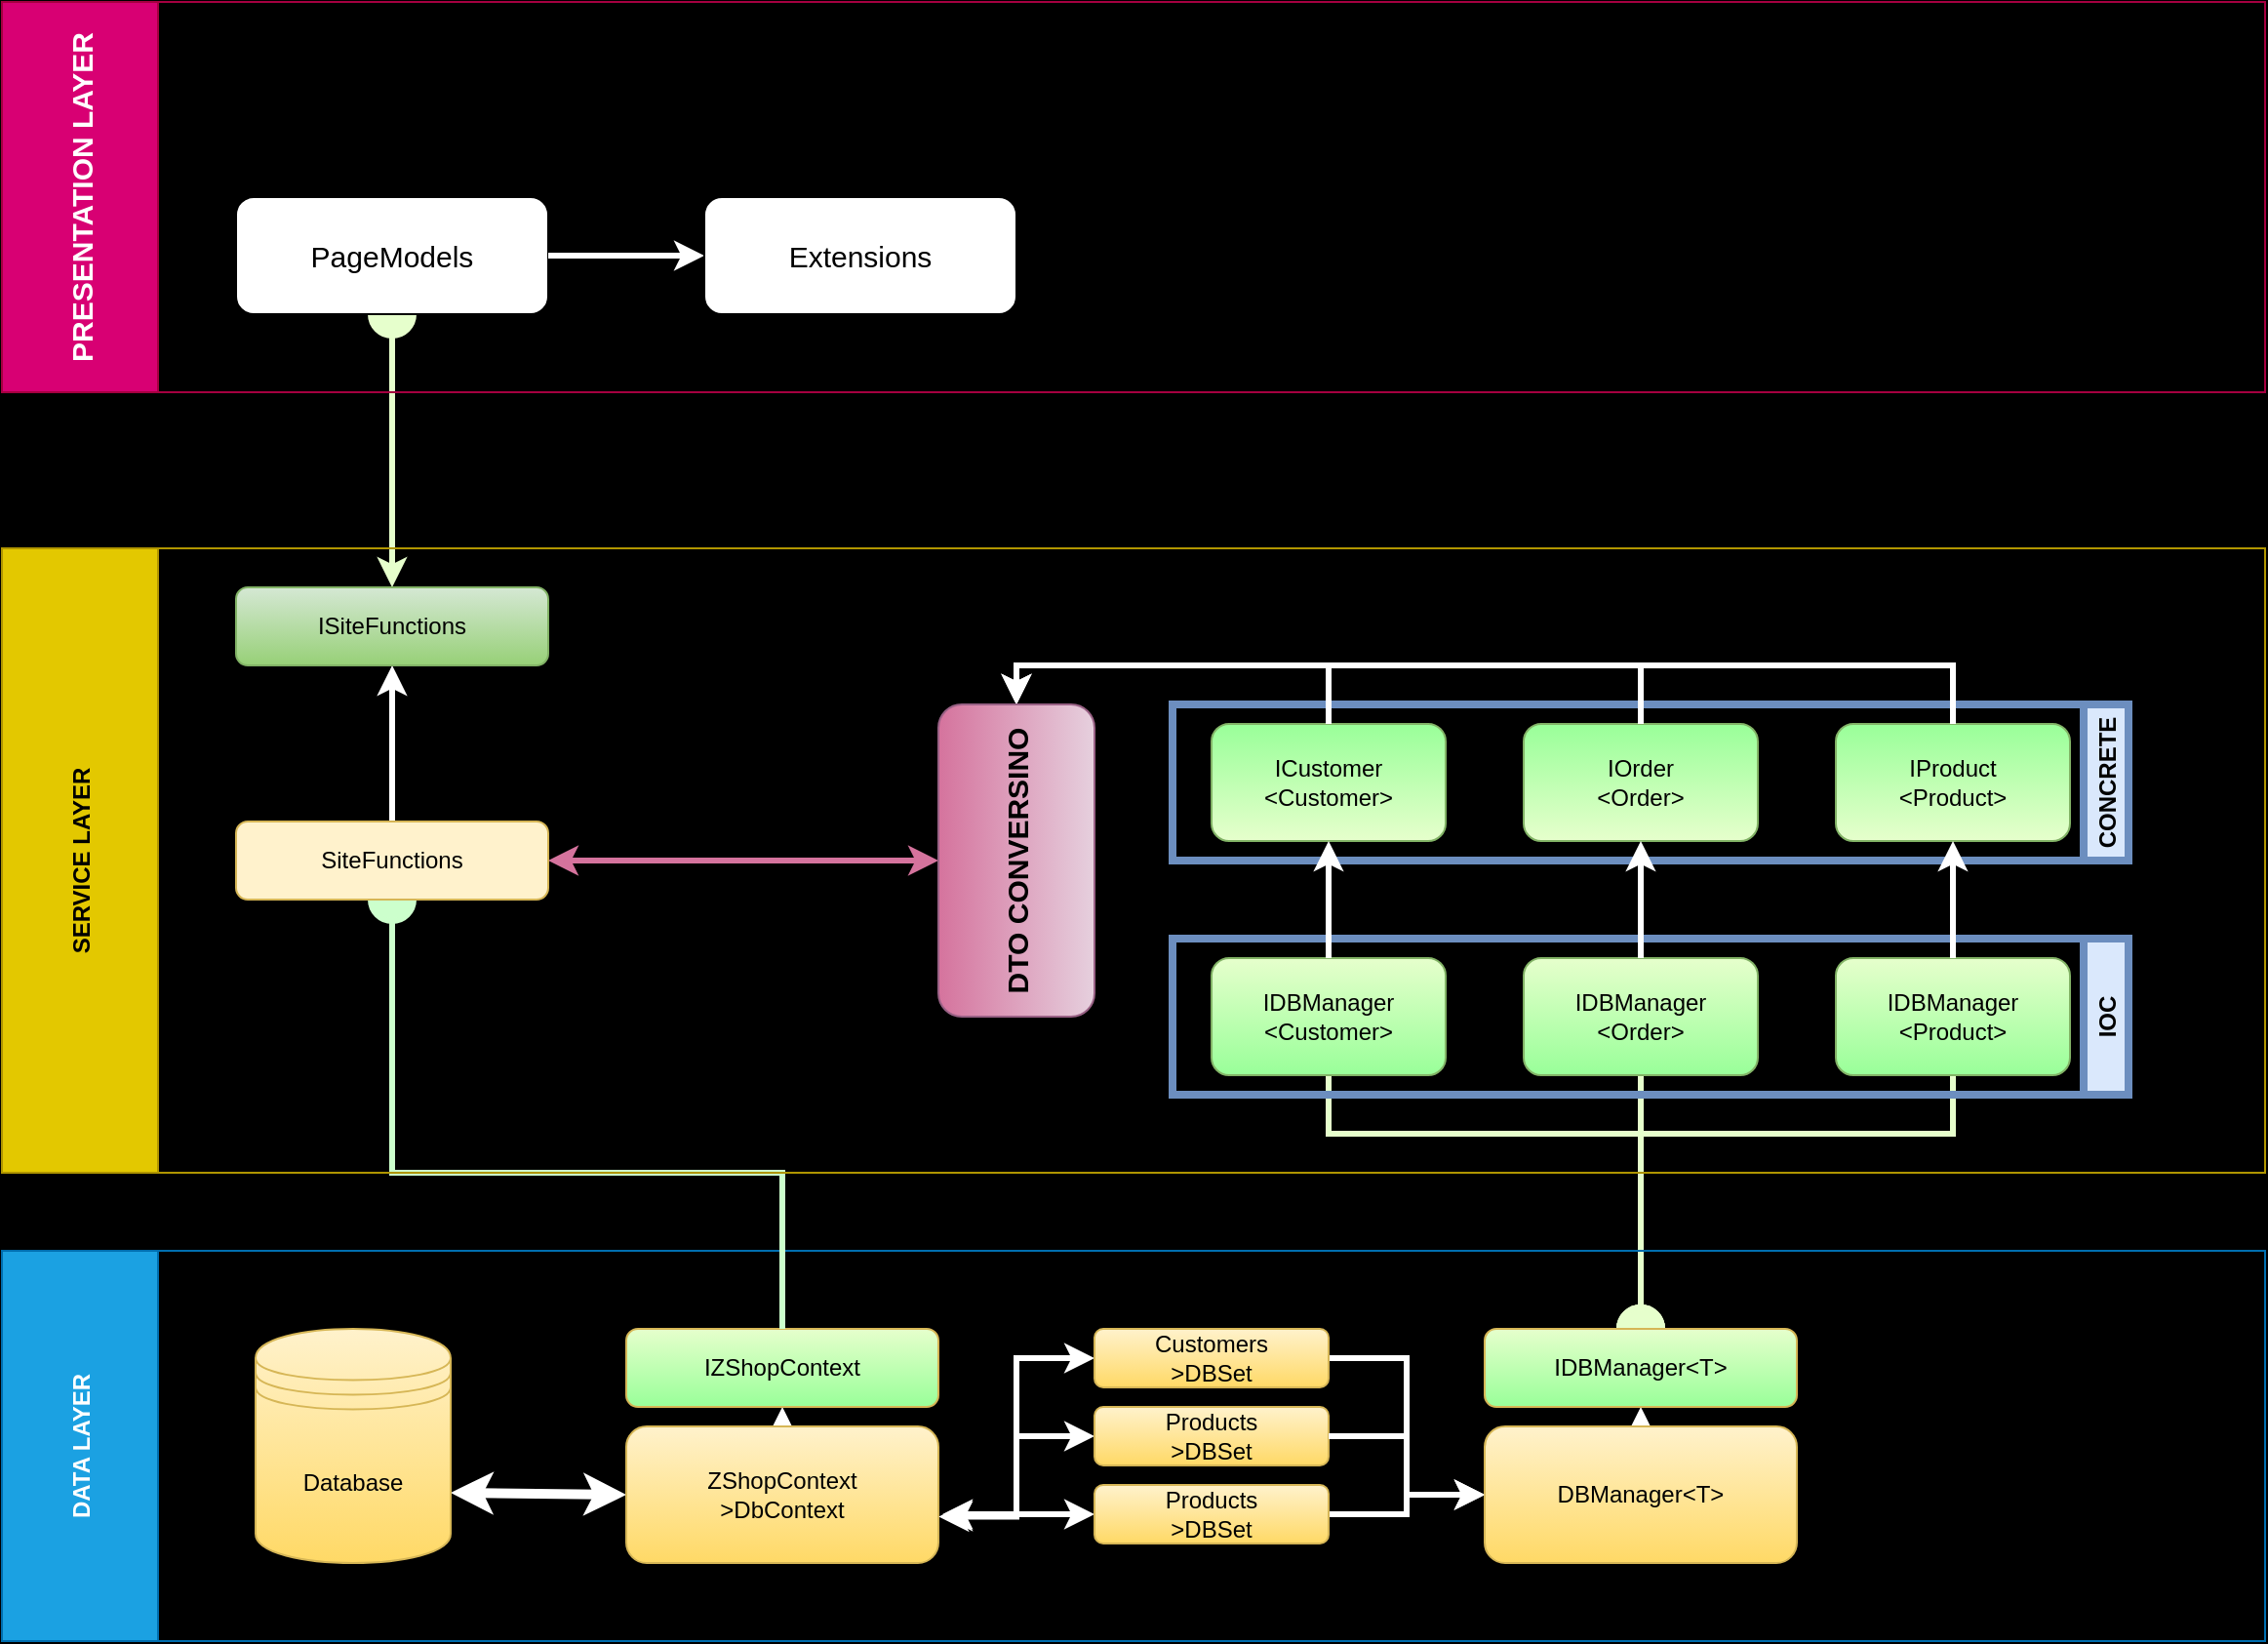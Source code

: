 <mxfile version="15.5.8" type="github">
  <diagram id="DPeEBo3euNkGFmNGFR4v" name="Structure">
    <mxGraphModel dx="1221" dy="664" grid="1" gridSize="10" guides="1" tooltips="1" connect="1" arrows="1" fold="1" page="1" pageScale="1" pageWidth="1169" pageHeight="1654" background="#000000" math="0" shadow="0">
      <root>
        <mxCell id="0" />
        <mxCell id="1" parent="0" />
        <mxCell id="0LmT_5AYzZkV2VTSgiJJ-56" style="edgeStyle=orthogonalEdgeStyle;rounded=0;orthogonalLoop=1;jettySize=auto;html=1;exitX=0.5;exitY=0;exitDx=0;exitDy=0;entryX=0.5;entryY=1;entryDx=0;entryDy=0;fontSize=15;startArrow=classic;startFill=1;endArrow=oval;endFill=1;endSize=22;strokeColor=#E6FFCC;strokeWidth=3;" edge="1" parent="1" source="0LmT_5AYzZkV2VTSgiJJ-27" target="0LmT_5AYzZkV2VTSgiJJ-55">
          <mxGeometry relative="1" as="geometry" />
        </mxCell>
        <mxCell id="0LmT_5AYzZkV2VTSgiJJ-45" style="edgeStyle=orthogonalEdgeStyle;rounded=0;orthogonalLoop=1;jettySize=auto;html=1;exitX=0.5;exitY=1;exitDx=0;exitDy=0;entryX=0.5;entryY=0;entryDx=0;entryDy=0;startArrow=none;startFill=0;strokeColor=#E6FFCC;strokeWidth=3;endArrow=oval;endFill=1;endSize=22;" edge="1" parent="1" source="0LmT_5AYzZkV2VTSgiJJ-36" target="0LmT_5AYzZkV2VTSgiJJ-43">
          <mxGeometry relative="1" as="geometry" />
        </mxCell>
        <mxCell id="0LmT_5AYzZkV2VTSgiJJ-46" style="edgeStyle=orthogonalEdgeStyle;rounded=0;orthogonalLoop=1;jettySize=auto;html=1;exitX=0.5;exitY=1;exitDx=0;exitDy=0;startArrow=none;startFill=0;strokeColor=#E6FFCC;strokeWidth=3;endArrow=oval;endFill=1;endSize=22;" edge="1" parent="1" source="0LmT_5AYzZkV2VTSgiJJ-35">
          <mxGeometry relative="1" as="geometry">
            <mxPoint x="840" y="920" as="targetPoint" />
            <Array as="points">
              <mxPoint x="680" y="820" />
              <mxPoint x="840" y="820" />
            </Array>
          </mxGeometry>
        </mxCell>
        <mxCell id="0LmT_5AYzZkV2VTSgiJJ-47" style="edgeStyle=orthogonalEdgeStyle;rounded=0;orthogonalLoop=1;jettySize=auto;html=1;exitX=0.5;exitY=1;exitDx=0;exitDy=0;startArrow=none;startFill=0;strokeColor=#E6FFCC;strokeWidth=3;endArrow=oval;endFill=1;endSize=22;" edge="1" parent="1" source="0LmT_5AYzZkV2VTSgiJJ-31">
          <mxGeometry relative="1" as="geometry">
            <mxPoint x="840" y="920" as="targetPoint" />
            <Array as="points">
              <mxPoint x="1000" y="820" />
              <mxPoint x="840" y="820" />
            </Array>
          </mxGeometry>
        </mxCell>
        <mxCell id="0LmT_5AYzZkV2VTSgiJJ-5" value="DATA LAYER" style="swimlane;horizontal=0;startSize=80;fillColor=#1ba1e2;strokeColor=#006EAF;fontColor=#ffffff;" vertex="1" parent="1">
          <mxGeometry y="880" width="1160" height="200" as="geometry" />
        </mxCell>
        <mxCell id="0LmT_5AYzZkV2VTSgiJJ-11" style="rounded=0;orthogonalLoop=1;jettySize=auto;html=1;exitX=1;exitY=0.7;exitDx=0;exitDy=0;strokeColor=#FFFFFF;strokeWidth=5;startArrow=classic;startFill=1;entryX=0;entryY=0.5;entryDx=0;entryDy=0;" edge="1" parent="0LmT_5AYzZkV2VTSgiJJ-5" source="0LmT_5AYzZkV2VTSgiJJ-1" target="0LmT_5AYzZkV2VTSgiJJ-6">
          <mxGeometry relative="1" as="geometry">
            <mxPoint x="310" y="124" as="targetPoint" />
          </mxGeometry>
        </mxCell>
        <mxCell id="0LmT_5AYzZkV2VTSgiJJ-1" value="&lt;div&gt;Database&lt;/div&gt;" style="shape=datastore;whiteSpace=wrap;html=1;fillColor=#fff2cc;gradientColor=#ffd966;strokeColor=#d6b656;" vertex="1" parent="0LmT_5AYzZkV2VTSgiJJ-5">
          <mxGeometry x="130" y="40" width="100" height="120" as="geometry" />
        </mxCell>
        <mxCell id="0LmT_5AYzZkV2VTSgiJJ-18" style="edgeStyle=orthogonalEdgeStyle;rounded=0;orthogonalLoop=1;jettySize=auto;html=1;exitX=0.5;exitY=0;exitDx=0;exitDy=0;entryX=0.5;entryY=1;entryDx=0;entryDy=0;startArrow=none;startFill=0;strokeColor=#FFFFFF;strokeWidth=3;" edge="1" parent="0LmT_5AYzZkV2VTSgiJJ-5" source="0LmT_5AYzZkV2VTSgiJJ-6" target="0LmT_5AYzZkV2VTSgiJJ-10">
          <mxGeometry relative="1" as="geometry" />
        </mxCell>
        <mxCell id="0LmT_5AYzZkV2VTSgiJJ-6" value="ZShopContext&lt;br&gt;&amp;gt;DbContext" style="rounded=1;whiteSpace=wrap;html=1;fillColor=#fff2cc;gradientColor=#ffd966;strokeColor=#d6b656;" vertex="1" parent="0LmT_5AYzZkV2VTSgiJJ-5">
          <mxGeometry x="320" y="90" width="160" height="70" as="geometry" />
        </mxCell>
        <mxCell id="0LmT_5AYzZkV2VTSgiJJ-17" style="edgeStyle=orthogonalEdgeStyle;rounded=0;orthogonalLoop=1;jettySize=auto;html=1;exitX=0;exitY=0.5;exitDx=0;exitDy=0;entryX=1.001;entryY=0.661;entryDx=0;entryDy=0;entryPerimeter=0;startArrow=classic;startFill=1;strokeColor=#FFFFFF;strokeWidth=3;" edge="1" parent="0LmT_5AYzZkV2VTSgiJJ-5" source="0LmT_5AYzZkV2VTSgiJJ-7" target="0LmT_5AYzZkV2VTSgiJJ-6">
          <mxGeometry relative="1" as="geometry" />
        </mxCell>
        <mxCell id="0LmT_5AYzZkV2VTSgiJJ-23" style="edgeStyle=orthogonalEdgeStyle;rounded=0;orthogonalLoop=1;jettySize=auto;html=1;exitX=1;exitY=0.5;exitDx=0;exitDy=0;entryX=0;entryY=0.5;entryDx=0;entryDy=0;startArrow=none;startFill=0;strokeColor=#FFFFFF;strokeWidth=3;" edge="1" parent="0LmT_5AYzZkV2VTSgiJJ-5" source="0LmT_5AYzZkV2VTSgiJJ-7" target="0LmT_5AYzZkV2VTSgiJJ-22">
          <mxGeometry relative="1" as="geometry" />
        </mxCell>
        <mxCell id="0LmT_5AYzZkV2VTSgiJJ-7" value="Customers&lt;br&gt;&amp;gt;DBSet" style="rounded=1;whiteSpace=wrap;html=1;fillColor=#fff2cc;gradientColor=#ffd966;strokeColor=#d6b656;" vertex="1" parent="0LmT_5AYzZkV2VTSgiJJ-5">
          <mxGeometry x="560" y="40" width="120" height="30" as="geometry" />
        </mxCell>
        <mxCell id="0LmT_5AYzZkV2VTSgiJJ-15" style="edgeStyle=orthogonalEdgeStyle;rounded=0;orthogonalLoop=1;jettySize=auto;html=1;exitX=0;exitY=0.5;exitDx=0;exitDy=0;entryX=1.013;entryY=0.657;entryDx=0;entryDy=0;entryPerimeter=0;startArrow=classic;startFill=1;strokeColor=#FFFFFF;strokeWidth=3;" edge="1" parent="0LmT_5AYzZkV2VTSgiJJ-5" source="0LmT_5AYzZkV2VTSgiJJ-8" target="0LmT_5AYzZkV2VTSgiJJ-6">
          <mxGeometry relative="1" as="geometry" />
        </mxCell>
        <mxCell id="0LmT_5AYzZkV2VTSgiJJ-8" value="Products&lt;br&gt;&amp;gt;DBSet" style="rounded=1;whiteSpace=wrap;html=1;fillColor=#fff2cc;gradientColor=#ffd966;strokeColor=#d6b656;" vertex="1" parent="0LmT_5AYzZkV2VTSgiJJ-5">
          <mxGeometry x="560" y="80" width="120" height="30" as="geometry" />
        </mxCell>
        <mxCell id="0LmT_5AYzZkV2VTSgiJJ-13" style="edgeStyle=orthogonalEdgeStyle;rounded=0;orthogonalLoop=1;jettySize=auto;html=1;exitX=0;exitY=0.5;exitDx=0;exitDy=0;entryX=1.013;entryY=0.643;entryDx=0;entryDy=0;entryPerimeter=0;startArrow=classic;startFill=1;strokeColor=#FFFFFF;strokeWidth=3;" edge="1" parent="0LmT_5AYzZkV2VTSgiJJ-5" source="0LmT_5AYzZkV2VTSgiJJ-9" target="0LmT_5AYzZkV2VTSgiJJ-6">
          <mxGeometry relative="1" as="geometry" />
        </mxCell>
        <mxCell id="0LmT_5AYzZkV2VTSgiJJ-25" style="edgeStyle=orthogonalEdgeStyle;rounded=0;orthogonalLoop=1;jettySize=auto;html=1;exitX=1;exitY=0.5;exitDx=0;exitDy=0;startArrow=none;startFill=0;strokeColor=#FFFFFF;strokeWidth=3;" edge="1" parent="0LmT_5AYzZkV2VTSgiJJ-5" source="0LmT_5AYzZkV2VTSgiJJ-9" target="0LmT_5AYzZkV2VTSgiJJ-22">
          <mxGeometry relative="1" as="geometry" />
        </mxCell>
        <mxCell id="0LmT_5AYzZkV2VTSgiJJ-9" value="Products&lt;br&gt;&amp;gt;DBSet" style="rounded=1;whiteSpace=wrap;html=1;fillColor=#fff2cc;gradientColor=#ffd966;strokeColor=#d6b656;" vertex="1" parent="0LmT_5AYzZkV2VTSgiJJ-5">
          <mxGeometry x="560" y="120" width="120" height="30" as="geometry" />
        </mxCell>
        <mxCell id="0LmT_5AYzZkV2VTSgiJJ-10" value="IZShopContext" style="rounded=1;whiteSpace=wrap;html=1;fillColor=#E6FFCC;strokeColor=#d6b656;gradientColor=#99FF99;" vertex="1" parent="0LmT_5AYzZkV2VTSgiJJ-5">
          <mxGeometry x="320" y="40" width="160" height="40" as="geometry" />
        </mxCell>
        <mxCell id="0LmT_5AYzZkV2VTSgiJJ-44" style="edgeStyle=orthogonalEdgeStyle;rounded=0;orthogonalLoop=1;jettySize=auto;html=1;exitX=0.5;exitY=0;exitDx=0;exitDy=0;entryX=0.5;entryY=1;entryDx=0;entryDy=0;startArrow=none;startFill=0;strokeColor=#FFFFFF;strokeWidth=3;" edge="1" parent="0LmT_5AYzZkV2VTSgiJJ-5" source="0LmT_5AYzZkV2VTSgiJJ-22" target="0LmT_5AYzZkV2VTSgiJJ-43">
          <mxGeometry relative="1" as="geometry" />
        </mxCell>
        <mxCell id="0LmT_5AYzZkV2VTSgiJJ-22" value="DBManager&amp;lt;T&amp;gt;" style="rounded=1;whiteSpace=wrap;html=1;fillColor=#fff2cc;gradientColor=#ffd966;strokeColor=#d6b656;" vertex="1" parent="0LmT_5AYzZkV2VTSgiJJ-5">
          <mxGeometry x="760" y="90" width="160" height="70" as="geometry" />
        </mxCell>
        <mxCell id="0LmT_5AYzZkV2VTSgiJJ-24" style="edgeStyle=orthogonalEdgeStyle;rounded=0;orthogonalLoop=1;jettySize=auto;html=1;exitX=1;exitY=0.5;exitDx=0;exitDy=0;startArrow=none;startFill=0;strokeColor=#FFFFFF;strokeWidth=3;entryX=0;entryY=0.5;entryDx=0;entryDy=0;" edge="1" parent="0LmT_5AYzZkV2VTSgiJJ-5" source="0LmT_5AYzZkV2VTSgiJJ-8" target="0LmT_5AYzZkV2VTSgiJJ-22">
          <mxGeometry relative="1" as="geometry">
            <mxPoint x="760" y="100.0" as="targetPoint" />
          </mxGeometry>
        </mxCell>
        <object label="IDBManager&amp;lt;T&amp;gt;" Create="bool Create(T model)" Retrieve="T Retrieve(object id)" Update="bool Update(T model)" Delete="bool Delete(T model)" Table="get; IQueryable&lt;T&gt;" id="0LmT_5AYzZkV2VTSgiJJ-43">
          <mxCell style="rounded=1;whiteSpace=wrap;html=1;fillColor=#E6FFCC;strokeColor=#d6b656;gradientColor=#99FF99;" vertex="1" parent="0LmT_5AYzZkV2VTSgiJJ-5">
            <mxGeometry x="760" y="40" width="160" height="40" as="geometry" />
          </mxCell>
        </object>
        <mxCell id="0LmT_5AYzZkV2VTSgiJJ-19" style="edgeStyle=orthogonalEdgeStyle;rounded=0;orthogonalLoop=1;jettySize=auto;html=1;exitX=0.5;exitY=0;exitDx=0;exitDy=0;startArrow=none;startFill=0;strokeColor=#CCFFCC;strokeWidth=3;entryX=0.5;entryY=1;entryDx=0;entryDy=0;endArrow=oval;endFill=1;endSize=22;" edge="1" parent="1" source="0LmT_5AYzZkV2VTSgiJJ-10" target="0LmT_5AYzZkV2VTSgiJJ-26">
          <mxGeometry relative="1" as="geometry">
            <mxPoint x="400.143" y="840" as="targetPoint" />
            <Array as="points">
              <mxPoint x="400" y="840" />
              <mxPoint x="200" y="840" />
            </Array>
          </mxGeometry>
        </mxCell>
        <object label="SERVICE LAYER" GetCustomers="IQueryable&lt;Customer&gt;" Create="bool Create(Customer)" Retrieve="Customer Retrieve(int id)" Update="bool Update(Customer)" Delete="bool Delete(Customer)" id="0LmT_5AYzZkV2VTSgiJJ-21">
          <mxCell style="swimlane;horizontal=0;startSize=80;fillColor=#e3c800;fontColor=#000000;strokeColor=#B09500;fontSize=12;" vertex="1" parent="1">
            <mxGeometry y="520" width="1160" height="320" as="geometry" />
          </mxCell>
        </object>
        <mxCell id="0LmT_5AYzZkV2VTSgiJJ-60" value="IOC" style="swimlane;horizontal=0;fontSize=12;fillColor=#dae8fc;gradientDirection=north;flipH=1;strokeColor=#6c8ebf;strokeWidth=4;" vertex="1" parent="0LmT_5AYzZkV2VTSgiJJ-21">
          <mxGeometry x="600" y="200" width="490" height="80" as="geometry" />
        </mxCell>
        <mxCell id="0LmT_5AYzZkV2VTSgiJJ-61" value="CONCRETE" style="swimlane;horizontal=0;fontSize=12;fillColor=#dae8fc;gradientDirection=north;flipH=1;strokeColor=#6c8ebf;strokeWidth=4;" vertex="1" parent="0LmT_5AYzZkV2VTSgiJJ-21">
          <mxGeometry x="600" y="80" width="490" height="80" as="geometry" />
        </mxCell>
        <mxCell id="0LmT_5AYzZkV2VTSgiJJ-28" style="edgeStyle=orthogonalEdgeStyle;rounded=0;orthogonalLoop=1;jettySize=auto;html=1;exitX=0.5;exitY=0;exitDx=0;exitDy=0;entryX=0.5;entryY=1;entryDx=0;entryDy=0;startArrow=none;startFill=0;strokeColor=#FFFFFF;strokeWidth=3;" edge="1" parent="0LmT_5AYzZkV2VTSgiJJ-21" source="0LmT_5AYzZkV2VTSgiJJ-26" target="0LmT_5AYzZkV2VTSgiJJ-27">
          <mxGeometry relative="1" as="geometry" />
        </mxCell>
        <mxCell id="0LmT_5AYzZkV2VTSgiJJ-49" style="edgeStyle=orthogonalEdgeStyle;rounded=0;orthogonalLoop=1;jettySize=auto;html=1;exitX=1;exitY=0.5;exitDx=0;exitDy=0;entryX=0.5;entryY=0;entryDx=0;entryDy=0;fontSize=15;startArrow=classic;startFill=1;strokeColor=#D5739D;strokeWidth=3;fillColor=#f8cecc;" edge="1" parent="0LmT_5AYzZkV2VTSgiJJ-21" source="0LmT_5AYzZkV2VTSgiJJ-26" target="0LmT_5AYzZkV2VTSgiJJ-48">
          <mxGeometry relative="1" as="geometry" />
        </mxCell>
        <mxCell id="0LmT_5AYzZkV2VTSgiJJ-26" value="SiteFunctions" style="rounded=1;whiteSpace=wrap;html=1;fillColor=#fff2cc;strokeColor=#d6b656;" vertex="1" parent="0LmT_5AYzZkV2VTSgiJJ-21">
          <mxGeometry x="120" y="140" width="160" height="40" as="geometry" />
        </mxCell>
        <mxCell id="0LmT_5AYzZkV2VTSgiJJ-27" value="ISiteFunctions" style="rounded=1;whiteSpace=wrap;html=1;fillColor=#d5e8d4;gradientColor=#97d077;strokeColor=#82b366;" vertex="1" parent="0LmT_5AYzZkV2VTSgiJJ-21">
          <mxGeometry x="120" y="20" width="160" height="40" as="geometry" />
        </mxCell>
        <object label="&lt;div&gt;IDBManager&lt;/div&gt;&lt;div&gt;&amp;lt;Product&amp;gt;&lt;/div&gt;" IQueryable="IQueryable&lt;Product&gt;" Create="bool Create(Product)" Retrieve="Product Retrieve(id)" Update="bool Update(Product)" Delete="bool Delete(Product)" id="0LmT_5AYzZkV2VTSgiJJ-31">
          <mxCell style="rounded=1;whiteSpace=wrap;html=1;fillColor=#E6FFCC;strokeColor=#82b366;gradientColor=#99FF99;" vertex="1" parent="0LmT_5AYzZkV2VTSgiJJ-21">
            <mxGeometry x="940" y="210" width="120" height="60" as="geometry" />
          </mxCell>
        </object>
        <mxCell id="0LmT_5AYzZkV2VTSgiJJ-39" value="&lt;div&gt;IProduct&lt;/div&gt;&lt;div&gt;&amp;lt;Product&amp;gt;&lt;/div&gt;" style="rounded=1;whiteSpace=wrap;html=1;fillColor=#E6FFCC;strokeColor=#82b366;gradientColor=#99FF99;gradientDirection=north;" vertex="1" parent="0LmT_5AYzZkV2VTSgiJJ-21">
          <mxGeometry x="940" y="90" width="120" height="60" as="geometry" />
        </mxCell>
        <object label="&lt;div&gt;IDBManager&lt;/div&gt;&lt;div&gt;&amp;lt;Order&amp;gt;&lt;/div&gt;" IQueryable="IQueryable&lt;Order&gt;" Create="bool Create(Order)" Retrieve="Order Retrieve(id)" Update="bool Update(Order&gt;" Delete="bool Delete(Order)" id="0LmT_5AYzZkV2VTSgiJJ-36">
          <mxCell style="rounded=1;whiteSpace=wrap;html=1;fillColor=#E6FFCC;strokeColor=#82b366;gradientColor=#99FF99;" vertex="1" parent="0LmT_5AYzZkV2VTSgiJJ-21">
            <mxGeometry x="780" y="210" width="120" height="60" as="geometry" />
          </mxCell>
        </object>
        <mxCell id="0LmT_5AYzZkV2VTSgiJJ-38" value="&lt;div&gt;IOrder&lt;/div&gt;&lt;div&gt;&amp;lt;Order&amp;gt;&lt;/div&gt;" style="rounded=1;whiteSpace=wrap;html=1;fillColor=#E6FFCC;strokeColor=#82b366;gradientColor=#99FF99;gradientDirection=north;" vertex="1" parent="0LmT_5AYzZkV2VTSgiJJ-21">
          <mxGeometry x="780" y="90" width="120" height="60" as="geometry" />
        </mxCell>
        <object label="&lt;div&gt;IDBManager&lt;/div&gt;&lt;div&gt;&amp;lt;Customer&amp;gt;&lt;/div&gt;" GetCustomers="IQueryable&lt;Customer&gt;" Create="bool Create(Customer)" Retrieve="Customer Retrieve(int id)" Update="bool Update(Customer)" Delete="bool Delete(Customer)" id="0LmT_5AYzZkV2VTSgiJJ-35">
          <mxCell style="rounded=1;whiteSpace=wrap;html=1;fillColor=#E6FFCC;strokeColor=#82b366;gradientColor=#99FF99;" vertex="1" parent="0LmT_5AYzZkV2VTSgiJJ-21">
            <mxGeometry x="620" y="210" width="120" height="60" as="geometry" />
          </mxCell>
        </object>
        <mxCell id="0LmT_5AYzZkV2VTSgiJJ-37" value="&lt;div&gt;ICustomer&lt;/div&gt;&lt;div&gt;&amp;lt;Customer&amp;gt;&lt;/div&gt;" style="rounded=1;whiteSpace=wrap;html=1;fillColor=#E6FFCC;strokeColor=#82b366;gradientDirection=north;gradientColor=#99FF99;" vertex="1" parent="0LmT_5AYzZkV2VTSgiJJ-21">
          <mxGeometry x="620" y="90" width="120" height="60" as="geometry" />
        </mxCell>
        <mxCell id="0LmT_5AYzZkV2VTSgiJJ-40" style="edgeStyle=orthogonalEdgeStyle;rounded=0;orthogonalLoop=1;jettySize=auto;html=1;exitX=0.5;exitY=0;exitDx=0;exitDy=0;entryX=0.5;entryY=1;entryDx=0;entryDy=0;startArrow=none;startFill=0;strokeColor=#FFFFFF;strokeWidth=3;" edge="1" parent="0LmT_5AYzZkV2VTSgiJJ-21" source="0LmT_5AYzZkV2VTSgiJJ-31" target="0LmT_5AYzZkV2VTSgiJJ-39">
          <mxGeometry relative="1" as="geometry" />
        </mxCell>
        <mxCell id="0LmT_5AYzZkV2VTSgiJJ-41" style="edgeStyle=orthogonalEdgeStyle;rounded=0;orthogonalLoop=1;jettySize=auto;html=1;exitX=0.5;exitY=0;exitDx=0;exitDy=0;entryX=0.5;entryY=1;entryDx=0;entryDy=0;startArrow=none;startFill=0;strokeColor=#FFFFFF;strokeWidth=3;" edge="1" parent="0LmT_5AYzZkV2VTSgiJJ-21" source="0LmT_5AYzZkV2VTSgiJJ-36" target="0LmT_5AYzZkV2VTSgiJJ-38">
          <mxGeometry relative="1" as="geometry" />
        </mxCell>
        <mxCell id="0LmT_5AYzZkV2VTSgiJJ-42" style="edgeStyle=orthogonalEdgeStyle;rounded=0;orthogonalLoop=1;jettySize=auto;html=1;exitX=0.5;exitY=0;exitDx=0;exitDy=0;entryX=0.5;entryY=1;entryDx=0;entryDy=0;startArrow=none;startFill=0;strokeColor=#FFFFFF;strokeWidth=3;" edge="1" parent="0LmT_5AYzZkV2VTSgiJJ-21" source="0LmT_5AYzZkV2VTSgiJJ-35" target="0LmT_5AYzZkV2VTSgiJJ-37">
          <mxGeometry relative="1" as="geometry" />
        </mxCell>
        <mxCell id="0LmT_5AYzZkV2VTSgiJJ-50" style="edgeStyle=orthogonalEdgeStyle;rounded=0;orthogonalLoop=1;jettySize=auto;html=1;exitX=1;exitY=0.5;exitDx=0;exitDy=0;entryX=0.5;entryY=0;entryDx=0;entryDy=0;fontSize=15;startArrow=classic;startFill=1;strokeColor=#FFFFFF;strokeWidth=3;endArrow=none;endFill=0;" edge="1" parent="0LmT_5AYzZkV2VTSgiJJ-21" source="0LmT_5AYzZkV2VTSgiJJ-48" target="0LmT_5AYzZkV2VTSgiJJ-37">
          <mxGeometry relative="1" as="geometry" />
        </mxCell>
        <mxCell id="0LmT_5AYzZkV2VTSgiJJ-52" style="edgeStyle=orthogonalEdgeStyle;rounded=0;orthogonalLoop=1;jettySize=auto;html=1;exitX=1;exitY=0.5;exitDx=0;exitDy=0;entryX=0.5;entryY=0;entryDx=0;entryDy=0;fontSize=15;startArrow=classic;startFill=1;endArrow=none;endFill=0;strokeColor=#FFFFFF;strokeWidth=3;" edge="1" parent="0LmT_5AYzZkV2VTSgiJJ-21" source="0LmT_5AYzZkV2VTSgiJJ-48" target="0LmT_5AYzZkV2VTSgiJJ-38">
          <mxGeometry relative="1" as="geometry" />
        </mxCell>
        <mxCell id="0LmT_5AYzZkV2VTSgiJJ-53" style="edgeStyle=orthogonalEdgeStyle;rounded=0;orthogonalLoop=1;jettySize=auto;html=1;exitX=1;exitY=0.5;exitDx=0;exitDy=0;entryX=0.5;entryY=0;entryDx=0;entryDy=0;fontSize=15;startArrow=classic;startFill=1;endArrow=none;endFill=0;strokeColor=#FFFFFF;strokeWidth=3;" edge="1" parent="0LmT_5AYzZkV2VTSgiJJ-21" source="0LmT_5AYzZkV2VTSgiJJ-48" target="0LmT_5AYzZkV2VTSgiJJ-39">
          <mxGeometry relative="1" as="geometry" />
        </mxCell>
        <mxCell id="0LmT_5AYzZkV2VTSgiJJ-48" value="DTO CONVERSINO" style="rounded=1;whiteSpace=wrap;html=1;gradientDirection=north;direction=east;portConstraintRotation=0;rotation=-90;fillColor=#e6d0de;gradientColor=#d5739d;strokeColor=#996185;fontStyle=1;fontSize=15;" vertex="1" parent="0LmT_5AYzZkV2VTSgiJJ-21">
          <mxGeometry x="440" y="120" width="160" height="80" as="geometry" />
        </mxCell>
        <mxCell id="0LmT_5AYzZkV2VTSgiJJ-54" value="PRESENTATION LAYER" style="swimlane;horizontal=0;fontSize=15;fillColor=#d80073;gradientDirection=north;startSize=80;strokeColor=#A50040;fontColor=#ffffff;" vertex="1" parent="1">
          <mxGeometry y="240" width="1160" height="200" as="geometry" />
        </mxCell>
        <object label="PageModels" Dependency="ISiteFunctions" id="0LmT_5AYzZkV2VTSgiJJ-55">
          <mxCell style="rounded=1;whiteSpace=wrap;html=1;fontSize=15;gradientDirection=north;" vertex="1" parent="0LmT_5AYzZkV2VTSgiJJ-54">
            <mxGeometry x="120" y="100" width="160" height="60" as="geometry" />
          </mxCell>
        </object>
        <mxCell id="0LmT_5AYzZkV2VTSgiJJ-58" style="edgeStyle=orthogonalEdgeStyle;rounded=0;orthogonalLoop=1;jettySize=auto;html=1;exitX=0;exitY=0.5;exitDx=0;exitDy=0;entryX=1;entryY=0.5;entryDx=0;entryDy=0;fontSize=15;startArrow=classic;startFill=1;endArrow=none;endFill=0;endSize=6;strokeColor=#FFFFFF;strokeWidth=3;" edge="1" parent="0LmT_5AYzZkV2VTSgiJJ-54" source="0LmT_5AYzZkV2VTSgiJJ-57" target="0LmT_5AYzZkV2VTSgiJJ-55">
          <mxGeometry relative="1" as="geometry" />
        </mxCell>
        <mxCell id="0LmT_5AYzZkV2VTSgiJJ-57" value="Extensions" style="rounded=1;whiteSpace=wrap;html=1;fontSize=15;gradientDirection=north;" vertex="1" parent="0LmT_5AYzZkV2VTSgiJJ-54">
          <mxGeometry x="360" y="100" width="160" height="60" as="geometry" />
        </mxCell>
      </root>
    </mxGraphModel>
  </diagram>
</mxfile>

